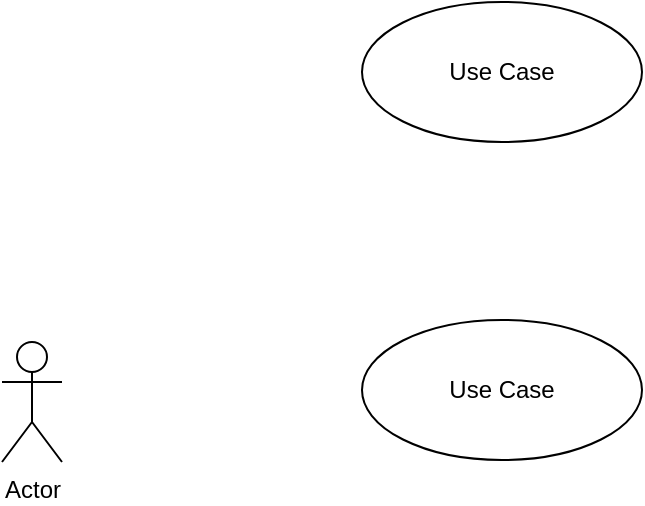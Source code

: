 <mxfile version="12.1.5" type="github" pages="2"><diagram id="6SZFSRjM-daTHPmttbq7" name="usecase"><mxGraphModel dx="1656" dy="892" grid="1" gridSize="10" guides="1" tooltips="1" connect="1" arrows="1" fold="1" page="1" pageScale="1" pageWidth="1169" pageHeight="827" math="0" shadow="0"><root><mxCell id="0"/><mxCell id="1" parent="0"/><mxCell id="VNS1YcMwl4Mk0CsmiNRK-1" value="Actor" style="shape=umlActor;verticalLabelPosition=bottom;labelBackgroundColor=#ffffff;verticalAlign=top;html=1;" vertex="1" parent="1"><mxGeometry x="70" y="270" width="30" height="60" as="geometry"/></mxCell><mxCell id="VNS1YcMwl4Mk0CsmiNRK-2" value="Use Case" style="ellipse;whiteSpace=wrap;html=1;" vertex="1" parent="1"><mxGeometry x="250" y="100" width="140" height="70" as="geometry"/></mxCell><mxCell id="VNS1YcMwl4Mk0CsmiNRK-3" value="Use Case" style="ellipse;whiteSpace=wrap;html=1;" vertex="1" parent="1"><mxGeometry x="250" y="259" width="140" height="70" as="geometry"/></mxCell></root></mxGraphModel></diagram><diagram id="CLUUyloi5PqcVPPcKwHr" name="spDiagram"><mxGraphModel dx="1408" dy="758" grid="1" gridSize="10" guides="1" tooltips="1" connect="1" arrows="1" fold="1" page="1" pageScale="1" pageWidth="1169" pageHeight="827" math="0" shadow="0"><root><mxCell id="gCe49V7AJy3jwMzmgNRJ-0"/><mxCell id="gCe49V7AJy3jwMzmgNRJ-1" parent="gCe49V7AJy3jwMzmgNRJ-0"/></root></mxGraphModel></diagram></mxfile>